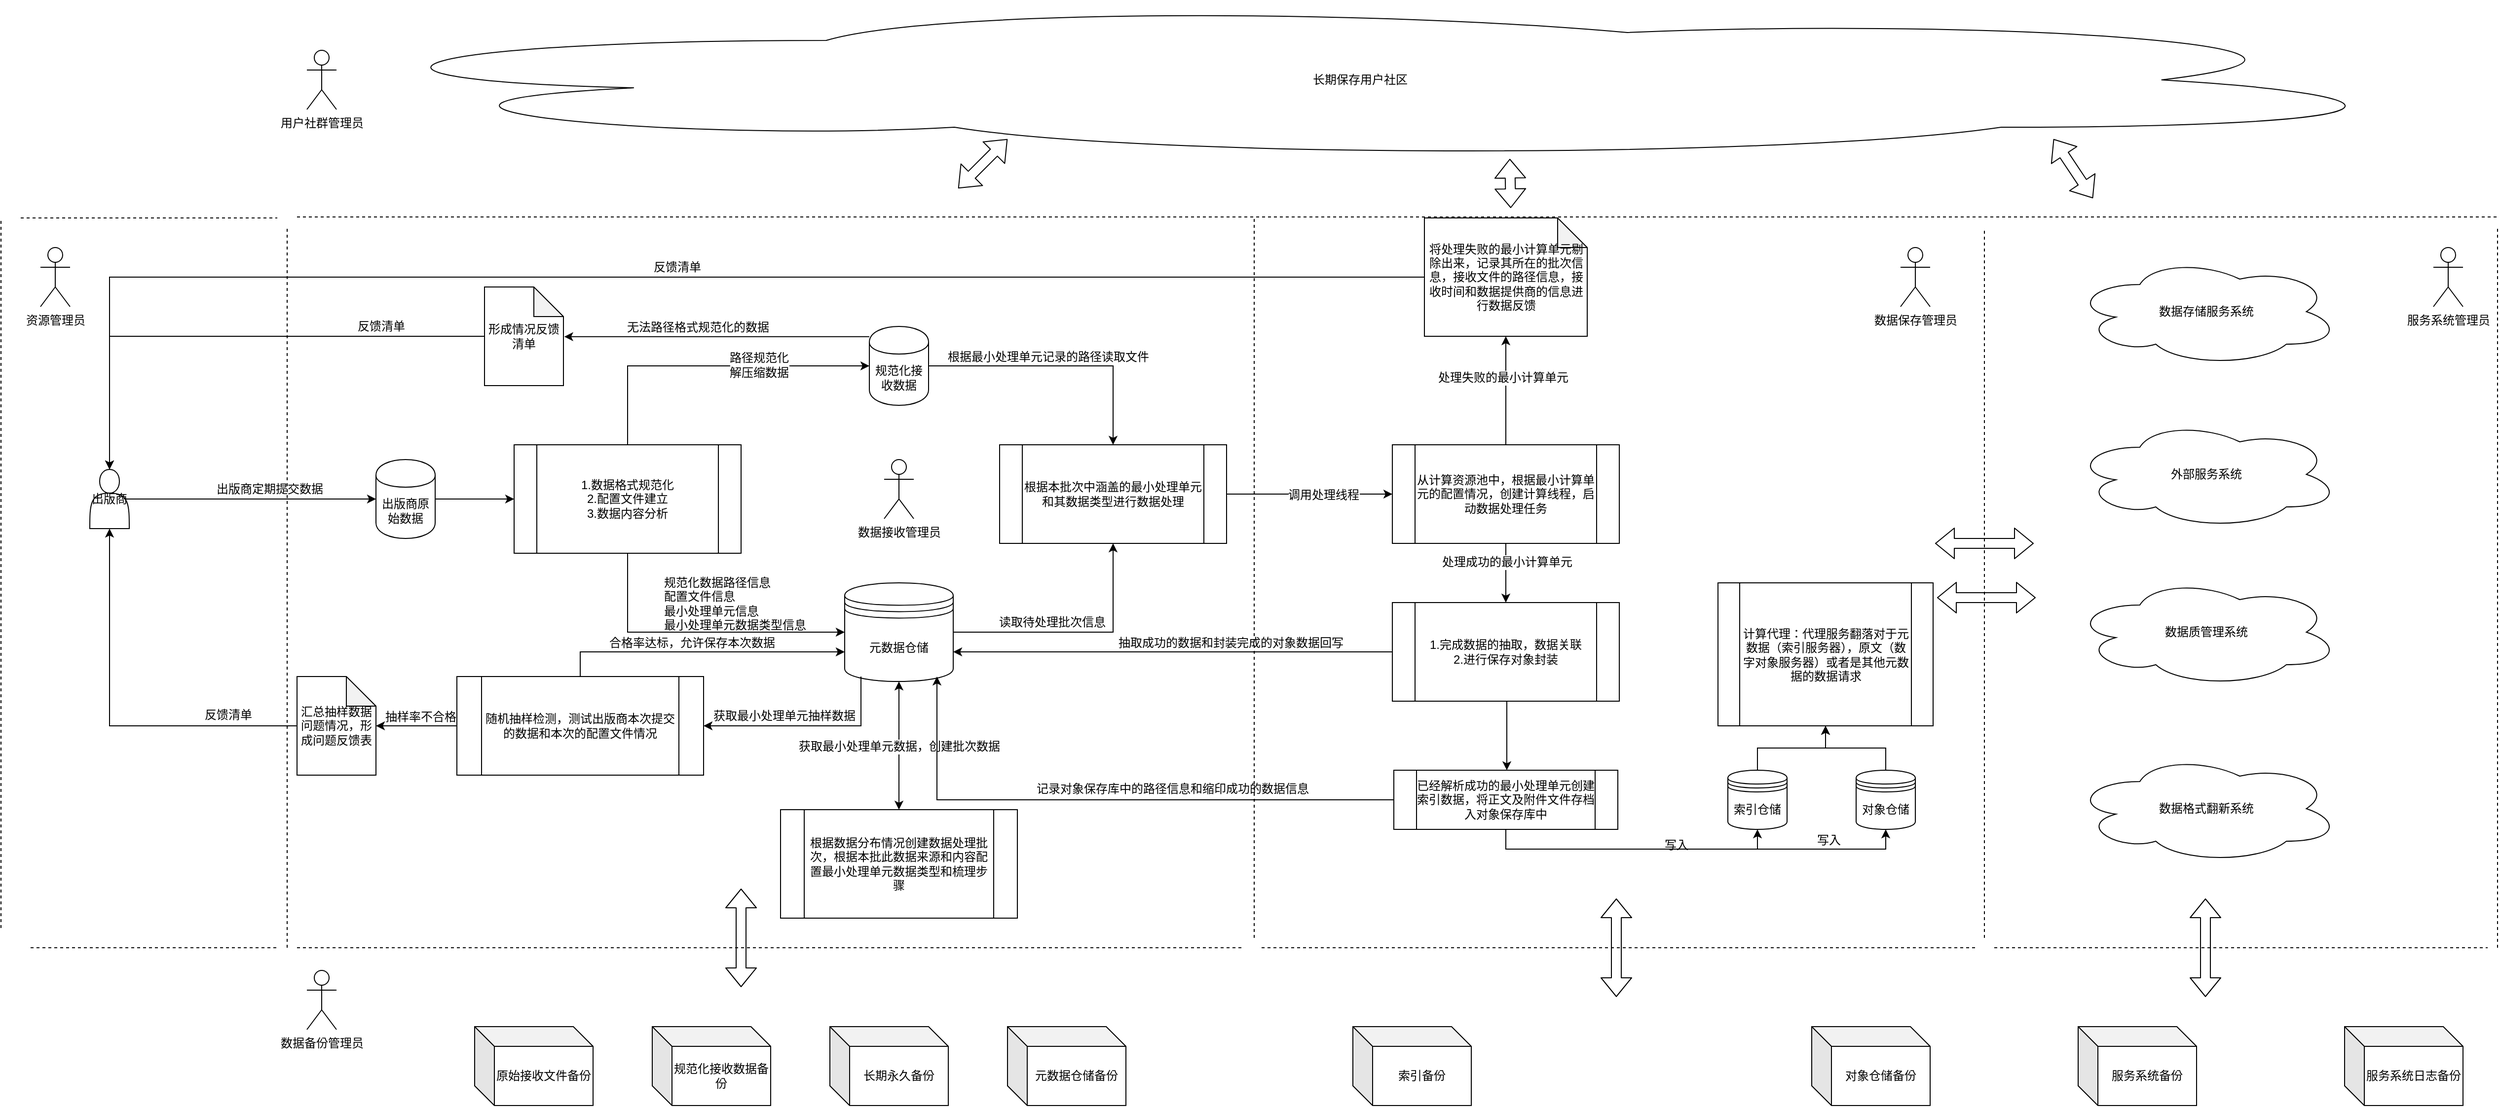 <mxfile version="10.5.9" type="github"><diagram name="Page-1" id="52a04d89-c75d-2922-d76d-85b35f80e030"><mxGraphModel dx="4186" dy="2001" grid="1" gridSize="10" guides="1" tooltips="1" connect="1" arrows="1" fold="1" page="1" pageScale="1" pageWidth="1100" pageHeight="850" background="#ffffff" math="0" shadow="0"><root><mxCell id="0"/><mxCell id="1" parent="0"/><mxCell id="r3f1JgpF-b6eBr92PvhH-5" value="" style="edgeStyle=orthogonalEdgeStyle;rounded=0;orthogonalLoop=1;jettySize=auto;html=1;entryX=0;entryY=0.5;entryDx=0;entryDy=0;exitX=1;exitY=0.5;exitDx=0;exitDy=0;" edge="1" parent="1" source="r3f1JgpF-b6eBr92PvhH-7" target="r3f1JgpF-b6eBr92PvhH-3"><mxGeometry relative="1" as="geometry"><mxPoint x="220" y="165" as="sourcePoint"/><mxPoint x="320" y="165" as="targetPoint"/></mxGeometry></mxCell><mxCell id="r3f1JgpF-b6eBr92PvhH-11" value="" style="edgeStyle=orthogonalEdgeStyle;rounded=0;orthogonalLoop=1;jettySize=auto;html=1;entryX=0;entryY=0.5;entryDx=0;entryDy=0;exitX=0.5;exitY=0;exitDx=0;exitDy=0;" edge="1" parent="1" source="r3f1JgpF-b6eBr92PvhH-3" target="r3f1JgpF-b6eBr92PvhH-6"><mxGeometry relative="1" as="geometry"><mxPoint x="465" y="30" as="targetPoint"/></mxGeometry></mxCell><mxCell id="r3f1JgpF-b6eBr92PvhH-19" value="路径规范化&lt;br&gt;解压缩数据&lt;br&gt;" style="text;html=1;resizable=0;points=[];align=center;verticalAlign=middle;labelBackgroundColor=#ffffff;" vertex="1" connectable="0" parent="r3f1JgpF-b6eBr92PvhH-11"><mxGeometry x="0.311" y="-1" relative="1" as="geometry"><mxPoint y="-2" as="offset"/></mxGeometry></mxCell><mxCell id="r3f1JgpF-b6eBr92PvhH-15" value="" style="edgeStyle=orthogonalEdgeStyle;rounded=0;orthogonalLoop=1;jettySize=auto;html=1;entryX=0;entryY=0.5;entryDx=0;entryDy=0;exitX=0.5;exitY=1;exitDx=0;exitDy=0;" edge="1" parent="1" source="r3f1JgpF-b6eBr92PvhH-3" target="r3f1JgpF-b6eBr92PvhH-9"><mxGeometry relative="1" as="geometry"><mxPoint x="465" y="300" as="targetPoint"/></mxGeometry></mxCell><mxCell id="r3f1JgpF-b6eBr92PvhH-3" value="1.数据格式规范化&lt;br&gt;2.配置文件建立&lt;br&gt;3.数据内容分析&lt;br&gt;" style="shape=process;whiteSpace=wrap;html=1;backgroundOutline=1;" vertex="1" parent="1"><mxGeometry x="350" y="110" width="230" height="110" as="geometry"/></mxCell><mxCell id="r3f1JgpF-b6eBr92PvhH-26" value="" style="edgeStyle=orthogonalEdgeStyle;rounded=0;orthogonalLoop=1;jettySize=auto;html=1;entryX=0.5;entryY=0;entryDx=0;entryDy=0;" edge="1" parent="1" source="r3f1JgpF-b6eBr92PvhH-6" target="r3f1JgpF-b6eBr92PvhH-24"><mxGeometry relative="1" as="geometry"><mxPoint x="850" y="30" as="targetPoint"/></mxGeometry></mxCell><mxCell id="r3f1JgpF-b6eBr92PvhH-27" value="根据最小处理单元记录的路径读取文件" style="text;html=1;resizable=0;points=[];align=center;verticalAlign=middle;labelBackgroundColor=#ffffff;" vertex="1" connectable="0" parent="r3f1JgpF-b6eBr92PvhH-26"><mxGeometry x="-0.095" y="-2" relative="1" as="geometry"><mxPoint y="-11" as="offset"/></mxGeometry></mxCell><mxCell id="r3f1JgpF-b6eBr92PvhH-136" value="" style="edgeStyle=orthogonalEdgeStyle;rounded=0;orthogonalLoop=1;jettySize=auto;html=1;entryX=1.01;entryY=0.504;entryDx=0;entryDy=0;entryPerimeter=0;" edge="1" parent="1" source="r3f1JgpF-b6eBr92PvhH-6" target="r3f1JgpF-b6eBr92PvhH-134"><mxGeometry relative="1" as="geometry"><mxPoint x="610" y="-30" as="targetPoint"/><Array as="points"><mxPoint x="510"/></Array></mxGeometry></mxCell><mxCell id="r3f1JgpF-b6eBr92PvhH-137" value="无法路径格式规范化的数据" style="text;html=1;resizable=0;points=[];align=center;verticalAlign=middle;labelBackgroundColor=#ffffff;" vertex="1" connectable="0" parent="r3f1JgpF-b6eBr92PvhH-136"><mxGeometry x="0.292" y="-25" relative="1" as="geometry"><mxPoint x="25" y="15" as="offset"/></mxGeometry></mxCell><mxCell id="r3f1JgpF-b6eBr92PvhH-6" value="规范化接收数据" style="shape=cylinder;whiteSpace=wrap;html=1;boundedLbl=1;backgroundOutline=1;" vertex="1" parent="1"><mxGeometry x="710" y="-10" width="60" height="80" as="geometry"/></mxCell><mxCell id="r3f1JgpF-b6eBr92PvhH-7" value="&lt;span&gt;出版商原始数据&lt;/span&gt;" style="shape=cylinder;whiteSpace=wrap;html=1;boundedLbl=1;backgroundOutline=1;" vertex="1" parent="1"><mxGeometry x="210" y="125" width="60" height="80" as="geometry"/></mxCell><mxCell id="r3f1JgpF-b6eBr92PvhH-29" value="" style="edgeStyle=orthogonalEdgeStyle;rounded=0;orthogonalLoop=1;jettySize=auto;html=1;entryX=0.5;entryY=1;entryDx=0;entryDy=0;" edge="1" parent="1" source="r3f1JgpF-b6eBr92PvhH-9" target="r3f1JgpF-b6eBr92PvhH-24"><mxGeometry relative="1" as="geometry"><mxPoint x="875" y="270" as="targetPoint"/></mxGeometry></mxCell><mxCell id="r3f1JgpF-b6eBr92PvhH-30" value="读取待处理批次信息" style="text;html=1;resizable=0;points=[];align=center;verticalAlign=middle;labelBackgroundColor=#ffffff;" vertex="1" connectable="0" parent="r3f1JgpF-b6eBr92PvhH-29"><mxGeometry x="-0.008" y="-3" relative="1" as="geometry"><mxPoint x="-25" y="-13" as="offset"/></mxGeometry></mxCell><mxCell id="r3f1JgpF-b6eBr92PvhH-9" value="元数据仓储" style="shape=datastore;whiteSpace=wrap;html=1;" vertex="1" parent="1"><mxGeometry x="685" y="250" width="110" height="100" as="geometry"/></mxCell><mxCell id="r3f1JgpF-b6eBr92PvhH-16" value="" style="endArrow=classic;html=1;entryX=0;entryY=0.5;entryDx=0;entryDy=0;exitX=0.9;exitY=0.5;exitDx=0;exitDy=0;exitPerimeter=0;" edge="1" parent="1" source="r3f1JgpF-b6eBr92PvhH-66" target="r3f1JgpF-b6eBr92PvhH-7"><mxGeometry width="50" height="50" relative="1" as="geometry"><mxPoint x="10" y="165" as="sourcePoint"/><mxPoint x="100" y="120" as="targetPoint"/></mxGeometry></mxCell><mxCell id="r3f1JgpF-b6eBr92PvhH-17" value="出版商定期提交数据" style="text;html=1;resizable=0;points=[];align=center;verticalAlign=middle;labelBackgroundColor=#ffffff;" vertex="1" connectable="0" parent="r3f1JgpF-b6eBr92PvhH-16"><mxGeometry x="0.373" y="-4" relative="1" as="geometry"><mxPoint x="-29" y="-14" as="offset"/></mxGeometry></mxCell><mxCell id="r3f1JgpF-b6eBr92PvhH-18" value="规范化数据路径信息&lt;br&gt;配置文件信息&lt;br&gt;最小处理单元信息&lt;br&gt;最小处理单元数据类型信息&lt;br&gt;" style="text;html=1;resizable=0;points=[];autosize=1;align=left;verticalAlign=top;spacingTop=-4;" vertex="1" parent="1"><mxGeometry x="500" y="240" width="160" height="60" as="geometry"/></mxCell><mxCell id="r3f1JgpF-b6eBr92PvhH-20" value="根据数据分布情况创建数据处理批次，根据本批此数据来源和内容配置最小处理单元数据类型和梳理步骤" style="shape=process;whiteSpace=wrap;html=1;backgroundOutline=1;" vertex="1" parent="1"><mxGeometry x="620" y="480" width="240" height="110" as="geometry"/></mxCell><mxCell id="r3f1JgpF-b6eBr92PvhH-22" value="" style="endArrow=classic;startArrow=classic;html=1;exitX=0.5;exitY=1;exitDx=0;exitDy=0;entryX=0.5;entryY=0;entryDx=0;entryDy=0;" edge="1" parent="1" source="r3f1JgpF-b6eBr92PvhH-9" target="r3f1JgpF-b6eBr92PvhH-20"><mxGeometry width="50" height="50" relative="1" as="geometry"><mxPoint x="840" y="290" as="sourcePoint"/><mxPoint x="890" y="240" as="targetPoint"/></mxGeometry></mxCell><mxCell id="r3f1JgpF-b6eBr92PvhH-23" value="获取最小处理单元数据，创建批次数据" style="text;html=1;resizable=0;points=[];align=center;verticalAlign=middle;labelBackgroundColor=#ffffff;" vertex="1" connectable="0" parent="r3f1JgpF-b6eBr92PvhH-22"><mxGeometry x="0.215" y="2" relative="1" as="geometry"><mxPoint x="-2" y="-13" as="offset"/></mxGeometry></mxCell><mxCell id="r3f1JgpF-b6eBr92PvhH-33" value="" style="edgeStyle=orthogonalEdgeStyle;rounded=0;orthogonalLoop=1;jettySize=auto;html=1;" edge="1" parent="1" source="r3f1JgpF-b6eBr92PvhH-24" target="r3f1JgpF-b6eBr92PvhH-32"><mxGeometry relative="1" as="geometry"/></mxCell><mxCell id="r3f1JgpF-b6eBr92PvhH-34" value="调用处理线程" style="text;html=1;resizable=0;points=[];align=center;verticalAlign=middle;labelBackgroundColor=#ffffff;" vertex="1" connectable="0" parent="r3f1JgpF-b6eBr92PvhH-33"><mxGeometry x="0.16" y="-1" relative="1" as="geometry"><mxPoint as="offset"/></mxGeometry></mxCell><mxCell id="r3f1JgpF-b6eBr92PvhH-24" value="根据本批次中涵盖的最小处理单元和其数据类型进行数据处理" style="shape=process;whiteSpace=wrap;html=1;backgroundOutline=1;" vertex="1" parent="1"><mxGeometry x="842" y="110" width="230" height="100" as="geometry"/></mxCell><mxCell id="r3f1JgpF-b6eBr92PvhH-40" value="" style="edgeStyle=orthogonalEdgeStyle;rounded=0;orthogonalLoop=1;jettySize=auto;html=1;entryX=0.5;entryY=1;entryDx=0;entryDy=0;entryPerimeter=0;" edge="1" parent="1" source="r3f1JgpF-b6eBr92PvhH-32" target="r3f1JgpF-b6eBr92PvhH-35"><mxGeometry relative="1" as="geometry"><mxPoint x="1355" y="30" as="targetPoint"/></mxGeometry></mxCell><mxCell id="r3f1JgpF-b6eBr92PvhH-41" value="处理失败的最小计算单元" style="text;html=1;resizable=0;points=[];align=center;verticalAlign=middle;labelBackgroundColor=#ffffff;" vertex="1" connectable="0" parent="r3f1JgpF-b6eBr92PvhH-40"><mxGeometry x="0.236" y="3" relative="1" as="geometry"><mxPoint as="offset"/></mxGeometry></mxCell><mxCell id="r3f1JgpF-b6eBr92PvhH-43" value="" style="edgeStyle=orthogonalEdgeStyle;rounded=0;orthogonalLoop=1;jettySize=auto;html=1;" edge="1" parent="1" source="r3f1JgpF-b6eBr92PvhH-32" target="r3f1JgpF-b6eBr92PvhH-42"><mxGeometry relative="1" as="geometry"/></mxCell><mxCell id="r3f1JgpF-b6eBr92PvhH-44" value="处理成功的最小计算单元" style="text;html=1;resizable=0;points=[];align=center;verticalAlign=middle;labelBackgroundColor=#ffffff;" vertex="1" connectable="0" parent="r3f1JgpF-b6eBr92PvhH-43"><mxGeometry x="-0.364" y="1" relative="1" as="geometry"><mxPoint as="offset"/></mxGeometry></mxCell><mxCell id="r3f1JgpF-b6eBr92PvhH-32" value="从计算资源池中，根据最小计算单元的配置情况，创建计算线程，启动数据处理任务" style="shape=process;whiteSpace=wrap;html=1;backgroundOutline=1;" vertex="1" parent="1"><mxGeometry x="1240" y="110" width="230" height="100" as="geometry"/></mxCell><mxCell id="r3f1JgpF-b6eBr92PvhH-47" value="" style="edgeStyle=orthogonalEdgeStyle;rounded=0;orthogonalLoop=1;jettySize=auto;html=1;" edge="1" parent="1" source="r3f1JgpF-b6eBr92PvhH-42"><mxGeometry relative="1" as="geometry"><mxPoint x="795" y="320" as="targetPoint"/></mxGeometry></mxCell><mxCell id="r3f1JgpF-b6eBr92PvhH-48" value="抽取成功的数据和封装完成的对象数据回写" style="text;html=1;resizable=0;points=[];align=center;verticalAlign=middle;labelBackgroundColor=#ffffff;" vertex="1" connectable="0" parent="r3f1JgpF-b6eBr92PvhH-47"><mxGeometry x="-0.402" y="-3" relative="1" as="geometry"><mxPoint x="-31" y="-6" as="offset"/></mxGeometry></mxCell><mxCell id="r3f1JgpF-b6eBr92PvhH-51" value="" style="edgeStyle=orthogonalEdgeStyle;rounded=0;orthogonalLoop=1;jettySize=auto;html=1;" edge="1" parent="1" source="r3f1JgpF-b6eBr92PvhH-42" target="r3f1JgpF-b6eBr92PvhH-50"><mxGeometry relative="1" as="geometry"><Array as="points"><mxPoint x="1356" y="390"/><mxPoint x="1356" y="390"/></Array></mxGeometry></mxCell><mxCell id="r3f1JgpF-b6eBr92PvhH-42" value="1.完成数据的抽取，数据关联&lt;br&gt;2.进行保存对象封装" style="shape=process;whiteSpace=wrap;html=1;backgroundOutline=1;" vertex="1" parent="1"><mxGeometry x="1240" y="270" width="230" height="100" as="geometry"/></mxCell><mxCell id="r3f1JgpF-b6eBr92PvhH-65" value="" style="edgeStyle=orthogonalEdgeStyle;rounded=0;orthogonalLoop=1;jettySize=auto;html=1;entryX=0.5;entryY=0;entryDx=0;entryDy=0;" edge="1" parent="1" source="r3f1JgpF-b6eBr92PvhH-35" target="r3f1JgpF-b6eBr92PvhH-66"><mxGeometry relative="1" as="geometry"><mxPoint x="50" y="-60" as="targetPoint"/></mxGeometry></mxCell><mxCell id="r3f1JgpF-b6eBr92PvhH-67" value="反馈清单" style="text;html=1;resizable=0;points=[];align=center;verticalAlign=middle;labelBackgroundColor=#ffffff;" vertex="1" connectable="0" parent="r3f1JgpF-b6eBr92PvhH-65"><mxGeometry x="-0.006" y="2" relative="1" as="geometry"><mxPoint x="1" y="-12" as="offset"/></mxGeometry></mxCell><mxCell id="r3f1JgpF-b6eBr92PvhH-35" value="将处理失败的最小计算单元剔除出来，记录其所在的批次信息，接收文件的路径信息，接收时间和数据提供商的信息进行数据反馈" style="shape=note;whiteSpace=wrap;html=1;backgroundOutline=1;darkOpacity=0.05;" vertex="1" parent="1"><mxGeometry x="1272.5" y="-120" width="165" height="120" as="geometry"/></mxCell><mxCell id="r3f1JgpF-b6eBr92PvhH-45" value="数据接收管理员" style="shape=umlActor;verticalLabelPosition=bottom;labelBackgroundColor=#ffffff;verticalAlign=top;html=1;outlineConnect=0;" vertex="1" parent="1"><mxGeometry x="725" y="125" width="30" height="60" as="geometry"/></mxCell><mxCell id="r3f1JgpF-b6eBr92PvhH-141" value="" style="edgeStyle=orthogonalEdgeStyle;rounded=0;orthogonalLoop=1;jettySize=auto;html=1;" edge="1" parent="1" source="r3f1JgpF-b6eBr92PvhH-49" target="r3f1JgpF-b6eBr92PvhH-119"><mxGeometry relative="1" as="geometry"/></mxCell><mxCell id="r3f1JgpF-b6eBr92PvhH-49" value="索引仓储" style="shape=datastore;whiteSpace=wrap;html=1;" vertex="1" parent="1"><mxGeometry x="1580" y="440" width="60" height="60" as="geometry"/></mxCell><mxCell id="r3f1JgpF-b6eBr92PvhH-53" value="" style="edgeStyle=orthogonalEdgeStyle;rounded=0;orthogonalLoop=1;jettySize=auto;html=1;entryX=0.85;entryY=0.95;entryDx=0;entryDy=0;entryPerimeter=0;" edge="1" parent="1" source="r3f1JgpF-b6eBr92PvhH-50" target="r3f1JgpF-b6eBr92PvhH-9"><mxGeometry relative="1" as="geometry"><mxPoint x="1161" y="470" as="targetPoint"/></mxGeometry></mxCell><mxCell id="r3f1JgpF-b6eBr92PvhH-54" value="记录对象保存库中的路径信息和缩印成功的数据信息" style="text;html=1;resizable=0;points=[];align=center;verticalAlign=middle;labelBackgroundColor=#ffffff;" vertex="1" connectable="0" parent="r3f1JgpF-b6eBr92PvhH-53"><mxGeometry x="-0.135" y="3" relative="1" as="geometry"><mxPoint x="30" y="-14" as="offset"/></mxGeometry></mxCell><mxCell id="r3f1JgpF-b6eBr92PvhH-57" value="" style="edgeStyle=orthogonalEdgeStyle;rounded=0;orthogonalLoop=1;jettySize=auto;html=1;entryX=0.5;entryY=1;entryDx=0;entryDy=0;exitX=0.5;exitY=1;exitDx=0;exitDy=0;" edge="1" parent="1" source="r3f1JgpF-b6eBr92PvhH-50" target="r3f1JgpF-b6eBr92PvhH-49"><mxGeometry relative="1" as="geometry"><mxPoint x="1354.5" y="580" as="targetPoint"/></mxGeometry></mxCell><mxCell id="r3f1JgpF-b6eBr92PvhH-59" value="" style="edgeStyle=orthogonalEdgeStyle;rounded=0;orthogonalLoop=1;jettySize=auto;html=1;entryX=0.5;entryY=1;entryDx=0;entryDy=0;" edge="1" parent="1" target="r3f1JgpF-b6eBr92PvhH-55"><mxGeometry relative="1" as="geometry"><mxPoint x="1355" y="510" as="sourcePoint"/><mxPoint x="1354.5" y="580" as="targetPoint"/><Array as="points"><mxPoint x="1355" y="520"/><mxPoint x="1740" y="520"/></Array></mxGeometry></mxCell><mxCell id="r3f1JgpF-b6eBr92PvhH-61" value="写入" style="text;html=1;resizable=0;points=[];align=center;verticalAlign=middle;labelBackgroundColor=#ffffff;" vertex="1" connectable="0" parent="r3f1JgpF-b6eBr92PvhH-59"><mxGeometry x="0.624" y="4" relative="1" as="geometry"><mxPoint y="-5" as="offset"/></mxGeometry></mxCell><mxCell id="r3f1JgpF-b6eBr92PvhH-50" value="已经解析成功的最小处理单元创建索引数据，将正文及附件文件存档入对象保存库中&lt;br&gt;" style="shape=process;whiteSpace=wrap;html=1;backgroundOutline=1;" vertex="1" parent="1"><mxGeometry x="1241.5" y="440" width="227" height="60" as="geometry"/></mxCell><mxCell id="r3f1JgpF-b6eBr92PvhH-142" value="" style="edgeStyle=orthogonalEdgeStyle;rounded=0;orthogonalLoop=1;jettySize=auto;html=1;" edge="1" parent="1" source="r3f1JgpF-b6eBr92PvhH-55" target="r3f1JgpF-b6eBr92PvhH-119"><mxGeometry relative="1" as="geometry"/></mxCell><mxCell id="r3f1JgpF-b6eBr92PvhH-55" value="对象仓储" style="shape=datastore;whiteSpace=wrap;html=1;" vertex="1" parent="1"><mxGeometry x="1710" y="440" width="60" height="60" as="geometry"/></mxCell><mxCell id="r3f1JgpF-b6eBr92PvhH-60" value="写入" style="text;html=1;resizable=0;points=[];autosize=1;align=left;verticalAlign=top;spacingTop=-4;" vertex="1" parent="1"><mxGeometry x="1514" y="506" width="40" height="20" as="geometry"/></mxCell><mxCell id="r3f1JgpF-b6eBr92PvhH-62" value="" style="endArrow=none;dashed=1;html=1;" edge="1" parent="1"><mxGeometry width="50" height="50" relative="1" as="geometry"><mxPoint x="1100" y="610" as="sourcePoint"/><mxPoint x="1100" y="-120" as="targetPoint"/></mxGeometry></mxCell><mxCell id="r3f1JgpF-b6eBr92PvhH-63" value="" style="endArrow=none;dashed=1;html=1;" edge="1" parent="1"><mxGeometry width="50" height="50" relative="1" as="geometry"><mxPoint x="1840" y="610" as="sourcePoint"/><mxPoint x="1840" y="-110" as="targetPoint"/></mxGeometry></mxCell><mxCell id="r3f1JgpF-b6eBr92PvhH-66" value="出版商" style="shape=actor;whiteSpace=wrap;html=1;" vertex="1" parent="1"><mxGeometry x="-80" y="135" width="40" height="60" as="geometry"/></mxCell><mxCell id="r3f1JgpF-b6eBr92PvhH-68" value="" style="endArrow=none;dashed=1;html=1;" edge="1" parent="1"><mxGeometry width="50" height="50" relative="1" as="geometry"><mxPoint x="120" y="620" as="sourcePoint"/><mxPoint x="120" y="-110" as="targetPoint"/></mxGeometry></mxCell><mxCell id="r3f1JgpF-b6eBr92PvhH-69" value="资源管理员" style="shape=umlActor;verticalLabelPosition=bottom;labelBackgroundColor=#ffffff;verticalAlign=top;html=1;outlineConnect=0;" vertex="1" parent="1"><mxGeometry x="-130" y="-90" width="30" height="60" as="geometry"/></mxCell><mxCell id="r3f1JgpF-b6eBr92PvhH-70" value="数据保存管理员" style="shape=umlActor;verticalLabelPosition=bottom;labelBackgroundColor=#ffffff;verticalAlign=top;html=1;outlineConnect=0;" vertex="1" parent="1"><mxGeometry x="1755" y="-90" width="30" height="60" as="geometry"/></mxCell><mxCell id="r3f1JgpF-b6eBr92PvhH-71" value="" style="endArrow=none;dashed=1;html=1;" edge="1" parent="1"><mxGeometry width="50" height="50" relative="1" as="geometry"><mxPoint x="130" y="620" as="sourcePoint"/><mxPoint x="1090" y="620" as="targetPoint"/></mxGeometry></mxCell><mxCell id="r3f1JgpF-b6eBr92PvhH-72" value="" style="endArrow=none;dashed=1;html=1;" edge="1" parent="1"><mxGeometry width="50" height="50" relative="1" as="geometry"><mxPoint x="1107.5" y="620" as="sourcePoint"/><mxPoint x="1832.5" y="620" as="targetPoint"/></mxGeometry></mxCell><mxCell id="r3f1JgpF-b6eBr92PvhH-73" value="数据备份管理员" style="shape=umlActor;verticalLabelPosition=bottom;labelBackgroundColor=#ffffff;verticalAlign=top;html=1;outlineConnect=0;" vertex="1" parent="1"><mxGeometry x="140" y="643" width="30" height="60" as="geometry"/></mxCell><mxCell id="r3f1JgpF-b6eBr92PvhH-74" value="原始接收文件备份" style="shape=cube;whiteSpace=wrap;html=1;boundedLbl=1;backgroundOutline=1;darkOpacity=0.05;darkOpacity2=0.1;" vertex="1" parent="1"><mxGeometry x="310" y="700" width="120" height="80" as="geometry"/></mxCell><mxCell id="r3f1JgpF-b6eBr92PvhH-75" value="规范化接收数据备份" style="shape=cube;whiteSpace=wrap;html=1;boundedLbl=1;backgroundOutline=1;darkOpacity=0.05;darkOpacity2=0.1;" vertex="1" parent="1"><mxGeometry x="490" y="700" width="120" height="80" as="geometry"/></mxCell><mxCell id="r3f1JgpF-b6eBr92PvhH-76" value="长期永久备份" style="shape=cube;whiteSpace=wrap;html=1;boundedLbl=1;backgroundOutline=1;darkOpacity=0.05;darkOpacity2=0.1;" vertex="1" parent="1"><mxGeometry x="670" y="700" width="120" height="80" as="geometry"/></mxCell><mxCell id="r3f1JgpF-b6eBr92PvhH-78" value="元数据仓储备份" style="shape=cube;whiteSpace=wrap;html=1;boundedLbl=1;backgroundOutline=1;darkOpacity=0.05;darkOpacity2=0.1;" vertex="1" parent="1"><mxGeometry x="850" y="700.0" width="120" height="80" as="geometry"/></mxCell><mxCell id="r3f1JgpF-b6eBr92PvhH-82" value="索引备份" style="shape=cube;whiteSpace=wrap;html=1;boundedLbl=1;backgroundOutline=1;darkOpacity=0.05;darkOpacity2=0.1;" vertex="1" parent="1"><mxGeometry x="1200" y="700" width="120" height="80" as="geometry"/></mxCell><mxCell id="r3f1JgpF-b6eBr92PvhH-83" value="对象仓储备份" style="shape=cube;whiteSpace=wrap;html=1;boundedLbl=1;backgroundOutline=1;darkOpacity=0.05;darkOpacity2=0.1;" vertex="1" parent="1"><mxGeometry x="1665" y="700.0" width="120" height="80" as="geometry"/></mxCell><mxCell id="r3f1JgpF-b6eBr92PvhH-84" value="数据存储服务系统" style="ellipse;shape=cloud;whiteSpace=wrap;html=1;" vertex="1" parent="1"><mxGeometry x="1930" y="-80" width="270" height="110" as="geometry"/></mxCell><mxCell id="r3f1JgpF-b6eBr92PvhH-85" value="" style="endArrow=none;dashed=1;html=1;" edge="1" parent="1"><mxGeometry width="50" height="50" relative="1" as="geometry"><mxPoint x="2360" y="620" as="sourcePoint"/><mxPoint x="2360" y="-110" as="targetPoint"/></mxGeometry></mxCell><mxCell id="r3f1JgpF-b6eBr92PvhH-86" value="" style="endArrow=none;dashed=1;html=1;" edge="1" parent="1"><mxGeometry width="50" height="50" relative="1" as="geometry"><mxPoint x="1850" y="620" as="sourcePoint"/><mxPoint x="2350" y="620" as="targetPoint"/></mxGeometry></mxCell><mxCell id="r3f1JgpF-b6eBr92PvhH-87" value="外部服务系统" style="ellipse;shape=cloud;whiteSpace=wrap;html=1;" vertex="1" parent="1"><mxGeometry x="1930.0" y="85" width="270" height="110" as="geometry"/></mxCell><mxCell id="r3f1JgpF-b6eBr92PvhH-88" value="数据质管理系统" style="ellipse;shape=cloud;whiteSpace=wrap;html=1;" vertex="1" parent="1"><mxGeometry x="1930.0" y="245" width="270" height="110" as="geometry"/></mxCell><mxCell id="r3f1JgpF-b6eBr92PvhH-89" value="数据格式翻新系统" style="ellipse;shape=cloud;whiteSpace=wrap;html=1;" vertex="1" parent="1"><mxGeometry x="1930" y="424" width="270" height="110" as="geometry"/></mxCell><mxCell id="r3f1JgpF-b6eBr92PvhH-90" value="服务系统管理员" style="shape=umlActor;verticalLabelPosition=bottom;labelBackgroundColor=#ffffff;verticalAlign=top;html=1;outlineConnect=0;" vertex="1" parent="1"><mxGeometry x="2295" y="-90" width="30" height="60" as="geometry"/></mxCell><mxCell id="r3f1JgpF-b6eBr92PvhH-91" value="服务系统备份" style="shape=cube;whiteSpace=wrap;html=1;boundedLbl=1;backgroundOutline=1;darkOpacity=0.05;darkOpacity2=0.1;" vertex="1" parent="1"><mxGeometry x="1935" y="700.0" width="120" height="80" as="geometry"/></mxCell><mxCell id="r3f1JgpF-b6eBr92PvhH-92" value="服务系统日志备份" style="shape=cube;whiteSpace=wrap;html=1;boundedLbl=1;backgroundOutline=1;darkOpacity=0.05;darkOpacity2=0.1;" vertex="1" parent="1"><mxGeometry x="2205" y="700.0" width="120" height="80" as="geometry"/></mxCell><mxCell id="r3f1JgpF-b6eBr92PvhH-93" value="" style="shape=flexArrow;endArrow=classic;startArrow=classic;html=1;" edge="1" parent="1"><mxGeometry width="50" height="50" relative="1" as="geometry"><mxPoint x="580" y="660" as="sourcePoint"/><mxPoint x="580" y="560" as="targetPoint"/></mxGeometry></mxCell><mxCell id="r3f1JgpF-b6eBr92PvhH-94" value="" style="shape=flexArrow;endArrow=classic;startArrow=classic;html=1;" edge="1" parent="1"><mxGeometry width="50" height="50" relative="1" as="geometry"><mxPoint x="1467" y="670" as="sourcePoint"/><mxPoint x="1467" y="570" as="targetPoint"/></mxGeometry></mxCell><mxCell id="r3f1JgpF-b6eBr92PvhH-95" value="" style="shape=flexArrow;endArrow=classic;startArrow=classic;html=1;" edge="1" parent="1"><mxGeometry width="50" height="50" relative="1" as="geometry"><mxPoint x="2064" y="670" as="sourcePoint"/><mxPoint x="2064" y="570" as="targetPoint"/></mxGeometry></mxCell><mxCell id="r3f1JgpF-b6eBr92PvhH-96" value="" style="endArrow=none;dashed=1;html=1;" edge="1" parent="1"><mxGeometry width="50" height="50" relative="1" as="geometry"><mxPoint x="130" y="-121" as="sourcePoint"/><mxPoint x="2360" y="-121" as="targetPoint"/></mxGeometry></mxCell><mxCell id="r3f1JgpF-b6eBr92PvhH-108" value="长期保存用户社区" style="ellipse;shape=cloud;whiteSpace=wrap;html=1;" vertex="1" parent="1"><mxGeometry x="125" y="-340" width="2165" height="160" as="geometry"/></mxCell><mxCell id="r3f1JgpF-b6eBr92PvhH-109" value="" style="shape=flexArrow;endArrow=classic;startArrow=classic;html=1;" edge="1" parent="1"><mxGeometry width="50" height="50" relative="1" as="geometry"><mxPoint x="800" y="-150" as="sourcePoint"/><mxPoint x="850" y="-200" as="targetPoint"/></mxGeometry></mxCell><mxCell id="r3f1JgpF-b6eBr92PvhH-110" value="" style="shape=flexArrow;endArrow=classic;startArrow=classic;html=1;entryX=0.57;entryY=1;entryDx=0;entryDy=0;entryPerimeter=0;" edge="1" parent="1" target="r3f1JgpF-b6eBr92PvhH-108"><mxGeometry width="50" height="50" relative="1" as="geometry"><mxPoint x="1360" y="-130" as="sourcePoint"/><mxPoint x="1410" y="-180" as="targetPoint"/></mxGeometry></mxCell><mxCell id="r3f1JgpF-b6eBr92PvhH-112" value="" style="shape=flexArrow;endArrow=classic;startArrow=classic;html=1;" edge="1" parent="1"><mxGeometry width="50" height="50" relative="1" as="geometry"><mxPoint x="1950" y="-140" as="sourcePoint"/><mxPoint x="1910" y="-200" as="targetPoint"/></mxGeometry></mxCell><mxCell id="r3f1JgpF-b6eBr92PvhH-113" value="用户社群管理员" style="shape=umlActor;verticalLabelPosition=bottom;labelBackgroundColor=#ffffff;verticalAlign=top;html=1;outlineConnect=0;" vertex="1" parent="1"><mxGeometry x="140" y="-290" width="30" height="60" as="geometry"/></mxCell><mxCell id="r3f1JgpF-b6eBr92PvhH-114" value="" style="shape=flexArrow;endArrow=classic;startArrow=classic;html=1;" edge="1" parent="1"><mxGeometry width="50" height="50" relative="1" as="geometry"><mxPoint x="1790" y="210" as="sourcePoint"/><mxPoint x="1890" y="210" as="targetPoint"/></mxGeometry></mxCell><mxCell id="r3f1JgpF-b6eBr92PvhH-115" value="" style="shape=flexArrow;endArrow=classic;startArrow=classic;html=1;" edge="1" parent="1"><mxGeometry width="50" height="50" relative="1" as="geometry"><mxPoint x="1792" y="265" as="sourcePoint"/><mxPoint x="1892" y="265" as="targetPoint"/></mxGeometry></mxCell><mxCell id="r3f1JgpF-b6eBr92PvhH-119" value="计算代理：代理服务翻落对于元数据（索引服务器），原文（数字对象服务器）或者是其他元数据的数据请求" style="shape=process;whiteSpace=wrap;html=1;backgroundOutline=1;" vertex="1" parent="1"><mxGeometry x="1570" y="250" width="218" height="145" as="geometry"/></mxCell><mxCell id="r3f1JgpF-b6eBr92PvhH-122" value="" style="edgeStyle=orthogonalEdgeStyle;rounded=0;orthogonalLoop=1;jettySize=auto;html=1;exitX=0.15;exitY=0.95;exitDx=0;exitDy=0;entryX=1;entryY=0.5;entryDx=0;entryDy=0;exitPerimeter=0;" edge="1" parent="1" source="r3f1JgpF-b6eBr92PvhH-9" target="r3f1JgpF-b6eBr92PvhH-120"><mxGeometry relative="1" as="geometry"><mxPoint x="640" y="370.0" as="targetPoint"/><Array as="points"><mxPoint x="702" y="395"/></Array></mxGeometry></mxCell><mxCell id="r3f1JgpF-b6eBr92PvhH-125" value="" style="edgeStyle=orthogonalEdgeStyle;rounded=0;orthogonalLoop=1;jettySize=auto;html=1;entryX=0;entryY=0.7;entryDx=0;entryDy=0;exitX=0.5;exitY=0;exitDx=0;exitDy=0;" edge="1" parent="1" source="r3f1JgpF-b6eBr92PvhH-120" target="r3f1JgpF-b6eBr92PvhH-9"><mxGeometry relative="1" as="geometry"><mxPoint x="417" y="300" as="targetPoint"/><Array as="points"><mxPoint x="417" y="320"/></Array></mxGeometry></mxCell><mxCell id="r3f1JgpF-b6eBr92PvhH-126" value="合格率达标，允许保存本次数据" style="text;html=1;resizable=0;points=[];align=center;verticalAlign=middle;labelBackgroundColor=#ffffff;" vertex="1" connectable="0" parent="r3f1JgpF-b6eBr92PvhH-125"><mxGeometry x="0.575" y="-1" relative="1" as="geometry"><mxPoint x="-93" y="-10" as="offset"/></mxGeometry></mxCell><mxCell id="r3f1JgpF-b6eBr92PvhH-128" value="" style="edgeStyle=orthogonalEdgeStyle;rounded=0;orthogonalLoop=1;jettySize=auto;html=1;" edge="1" parent="1" source="r3f1JgpF-b6eBr92PvhH-120" target="r3f1JgpF-b6eBr92PvhH-129"><mxGeometry relative="1" as="geometry"><mxPoint x="212" y="395" as="targetPoint"/></mxGeometry></mxCell><mxCell id="r3f1JgpF-b6eBr92PvhH-130" value="抽样率不合格" style="text;html=1;resizable=0;points=[];align=center;verticalAlign=middle;labelBackgroundColor=#ffffff;" vertex="1" connectable="0" parent="r3f1JgpF-b6eBr92PvhH-128"><mxGeometry x="-0.276" y="-1" relative="1" as="geometry"><mxPoint x="-7.5" y="-8" as="offset"/></mxGeometry></mxCell><mxCell id="r3f1JgpF-b6eBr92PvhH-120" value="随机抽样检测，测试出版商本次提交的数据和本次的配置文件情况" style="shape=process;whiteSpace=wrap;html=1;backgroundOutline=1;" vertex="1" parent="1"><mxGeometry x="292" y="345" width="250" height="100" as="geometry"/></mxCell><mxCell id="r3f1JgpF-b6eBr92PvhH-123" value="获取最小处理单元抽样数据" style="text;html=1;resizable=0;points=[];autosize=1;align=left;verticalAlign=top;spacingTop=-4;" vertex="1" parent="1"><mxGeometry x="550" y="375" width="160" height="20" as="geometry"/></mxCell><mxCell id="r3f1JgpF-b6eBr92PvhH-132" value="" style="edgeStyle=orthogonalEdgeStyle;rounded=0;orthogonalLoop=1;jettySize=auto;html=1;entryX=0.5;entryY=1;entryDx=0;entryDy=0;" edge="1" parent="1" source="r3f1JgpF-b6eBr92PvhH-129" target="r3f1JgpF-b6eBr92PvhH-66"><mxGeometry relative="1" as="geometry"><mxPoint x="50" y="395" as="targetPoint"/></mxGeometry></mxCell><mxCell id="r3f1JgpF-b6eBr92PvhH-133" value="反馈清单" style="text;html=1;resizable=0;points=[];align=center;verticalAlign=middle;labelBackgroundColor=#ffffff;" vertex="1" connectable="0" parent="r3f1JgpF-b6eBr92PvhH-132"><mxGeometry x="-0.682" y="-1" relative="1" as="geometry"><mxPoint x="-8" y="-10" as="offset"/></mxGeometry></mxCell><mxCell id="r3f1JgpF-b6eBr92PvhH-129" value="汇总抽样数据问题情况，形成问题反馈表" style="shape=note;whiteSpace=wrap;html=1;backgroundOutline=1;darkOpacity=0.05;" vertex="1" parent="1"><mxGeometry x="130" y="345" width="80" height="100" as="geometry"/></mxCell><mxCell id="r3f1JgpF-b6eBr92PvhH-139" value="" style="edgeStyle=orthogonalEdgeStyle;rounded=0;orthogonalLoop=1;jettySize=auto;html=1;entryX=0.5;entryY=0;entryDx=0;entryDy=0;" edge="1" parent="1" source="r3f1JgpF-b6eBr92PvhH-134" target="r3f1JgpF-b6eBr92PvhH-66"><mxGeometry relative="1" as="geometry"><mxPoint x="240" as="targetPoint"/></mxGeometry></mxCell><mxCell id="r3f1JgpF-b6eBr92PvhH-140" value="反馈清单" style="text;html=1;resizable=0;points=[];align=center;verticalAlign=middle;labelBackgroundColor=#ffffff;" vertex="1" connectable="0" parent="r3f1JgpF-b6eBr92PvhH-139"><mxGeometry x="-0.724" y="2" relative="1" as="geometry"><mxPoint x="-34" y="-12" as="offset"/></mxGeometry></mxCell><mxCell id="r3f1JgpF-b6eBr92PvhH-134" value="形成情况反馈清单" style="shape=note;whiteSpace=wrap;html=1;backgroundOutline=1;darkOpacity=0.05;" vertex="1" parent="1"><mxGeometry x="320" y="-50" width="80" height="100" as="geometry"/></mxCell><mxCell id="r3f1JgpF-b6eBr92PvhH-143" value="" style="endArrow=none;dashed=1;html=1;" edge="1" parent="1"><mxGeometry width="50" height="50" relative="1" as="geometry"><mxPoint x="-150" y="-120" as="sourcePoint"/><mxPoint x="110" y="-120" as="targetPoint"/></mxGeometry></mxCell><mxCell id="r3f1JgpF-b6eBr92PvhH-144" value="" style="endArrow=none;dashed=1;html=1;" edge="1" parent="1"><mxGeometry width="50" height="50" relative="1" as="geometry"><mxPoint x="-140" y="620" as="sourcePoint"/><mxPoint x="110" y="620" as="targetPoint"/></mxGeometry></mxCell><mxCell id="r3f1JgpF-b6eBr92PvhH-145" value="" style="endArrow=none;dashed=1;html=1;" edge="1" parent="1"><mxGeometry width="50" height="50" relative="1" as="geometry"><mxPoint x="-170" y="600" as="sourcePoint"/><mxPoint x="-170" y="-120" as="targetPoint"/></mxGeometry></mxCell></root></mxGraphModel></diagram></mxfile>
